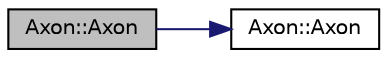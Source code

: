 digraph "Axon::Axon"
{
  edge [fontname="Helvetica",fontsize="10",labelfontname="Helvetica",labelfontsize="10"];
  node [fontname="Helvetica",fontsize="10",shape=record];
  rankdir="LR";
  Node1 [label="Axon::Axon",height=0.2,width=0.4,color="black", fillcolor="grey75", style="filled", fontcolor="black"];
  Node1 -> Node2 [color="midnightblue",fontsize="10",style="solid",fontname="Helvetica"];
  Node2 [label="Axon::Axon",height=0.2,width=0.4,color="black", fillcolor="white", style="filled",URL="$class_axon.html#a9224839837515ff13b5d4524d3d9de5c"];
}
